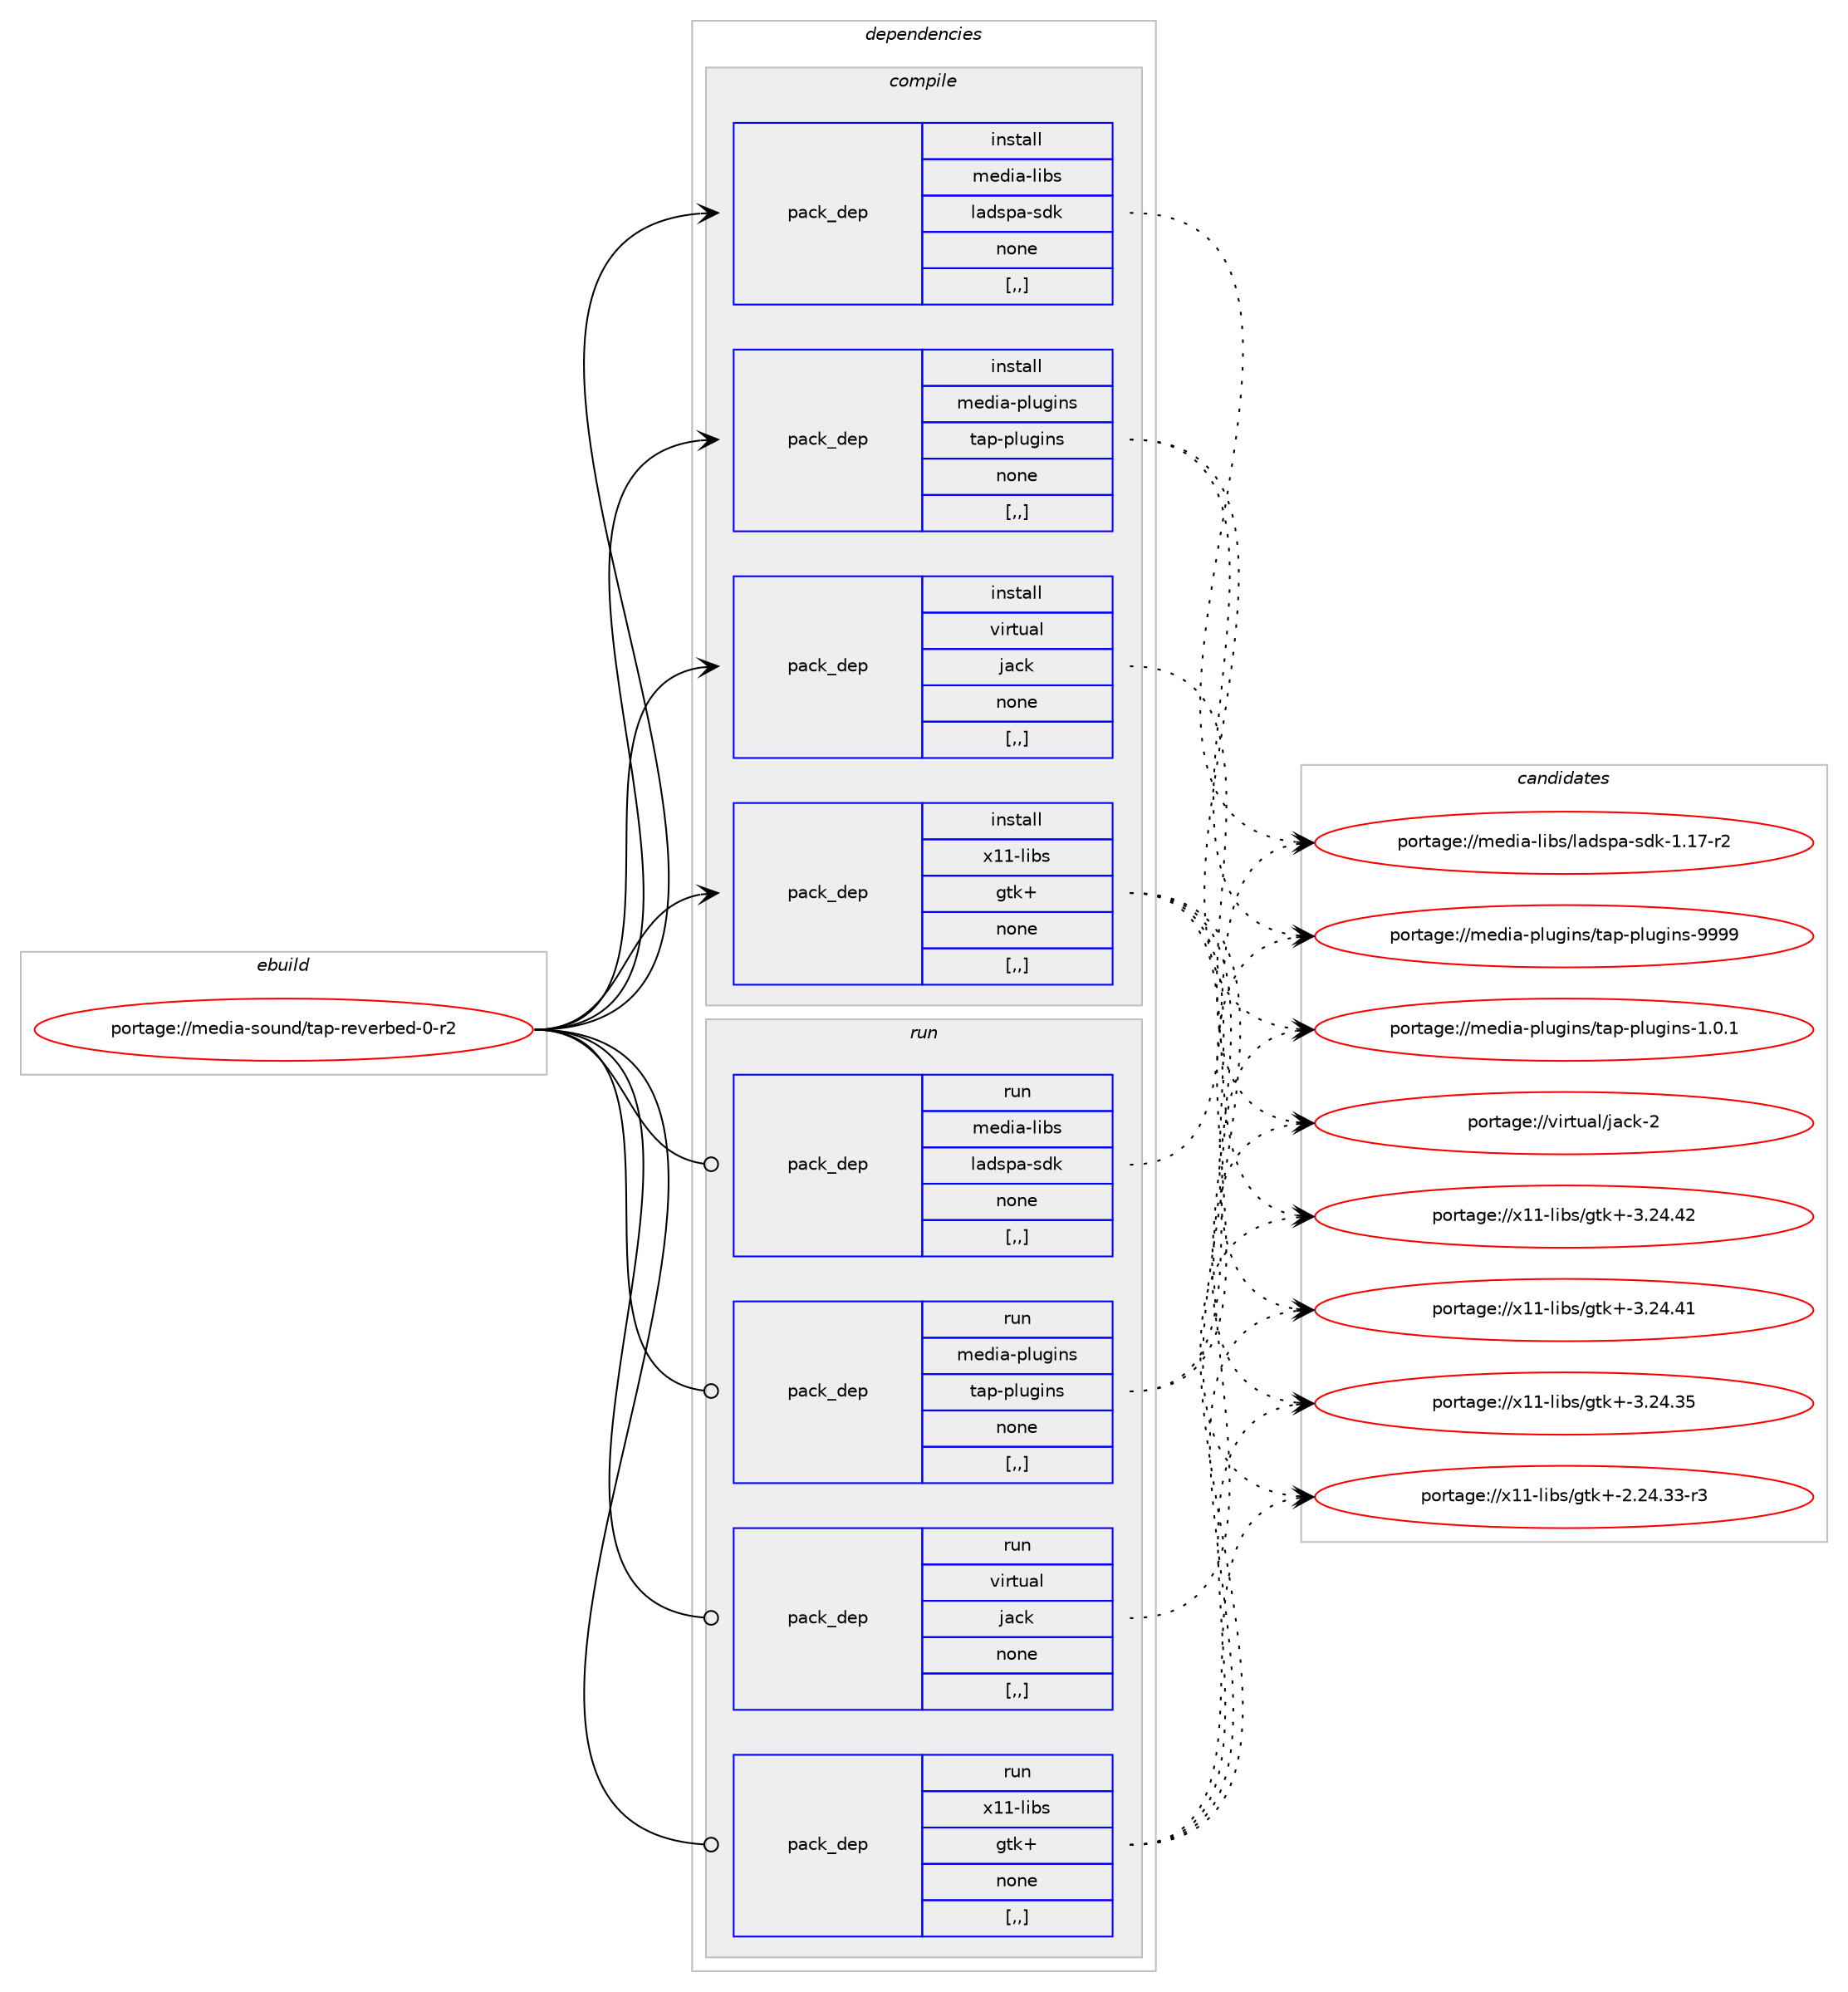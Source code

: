 digraph prolog {

# *************
# Graph options
# *************

newrank=true;
concentrate=true;
compound=true;
graph [rankdir=LR,fontname=Helvetica,fontsize=10,ranksep=1.5];#, ranksep=2.5, nodesep=0.2];
edge  [arrowhead=vee];
node  [fontname=Helvetica,fontsize=10];

# **********
# The ebuild
# **********

subgraph cluster_leftcol {
color=gray;
label=<<i>ebuild</i>>;
id [label="portage://media-sound/tap-reverbed-0-r2", color=red, width=4, href="../media-sound/tap-reverbed-0-r2.svg"];
}

# ****************
# The dependencies
# ****************

subgraph cluster_midcol {
color=gray;
label=<<i>dependencies</i>>;
subgraph cluster_compile {
fillcolor="#eeeeee";
style=filled;
label=<<i>compile</i>>;
subgraph pack238016 {
dependency322394 [label=<<TABLE BORDER="0" CELLBORDER="1" CELLSPACING="0" CELLPADDING="4" WIDTH="220"><TR><TD ROWSPAN="6" CELLPADDING="30">pack_dep</TD></TR><TR><TD WIDTH="110">install</TD></TR><TR><TD>media-libs</TD></TR><TR><TD>ladspa-sdk</TD></TR><TR><TD>none</TD></TR><TR><TD>[,,]</TD></TR></TABLE>>, shape=none, color=blue];
}
id:e -> dependency322394:w [weight=20,style="solid",arrowhead="vee"];
subgraph pack238017 {
dependency322395 [label=<<TABLE BORDER="0" CELLBORDER="1" CELLSPACING="0" CELLPADDING="4" WIDTH="220"><TR><TD ROWSPAN="6" CELLPADDING="30">pack_dep</TD></TR><TR><TD WIDTH="110">install</TD></TR><TR><TD>media-plugins</TD></TR><TR><TD>tap-plugins</TD></TR><TR><TD>none</TD></TR><TR><TD>[,,]</TD></TR></TABLE>>, shape=none, color=blue];
}
id:e -> dependency322395:w [weight=20,style="solid",arrowhead="vee"];
subgraph pack238018 {
dependency322396 [label=<<TABLE BORDER="0" CELLBORDER="1" CELLSPACING="0" CELLPADDING="4" WIDTH="220"><TR><TD ROWSPAN="6" CELLPADDING="30">pack_dep</TD></TR><TR><TD WIDTH="110">install</TD></TR><TR><TD>virtual</TD></TR><TR><TD>jack</TD></TR><TR><TD>none</TD></TR><TR><TD>[,,]</TD></TR></TABLE>>, shape=none, color=blue];
}
id:e -> dependency322396:w [weight=20,style="solid",arrowhead="vee"];
subgraph pack238019 {
dependency322397 [label=<<TABLE BORDER="0" CELLBORDER="1" CELLSPACING="0" CELLPADDING="4" WIDTH="220"><TR><TD ROWSPAN="6" CELLPADDING="30">pack_dep</TD></TR><TR><TD WIDTH="110">install</TD></TR><TR><TD>x11-libs</TD></TR><TR><TD>gtk+</TD></TR><TR><TD>none</TD></TR><TR><TD>[,,]</TD></TR></TABLE>>, shape=none, color=blue];
}
id:e -> dependency322397:w [weight=20,style="solid",arrowhead="vee"];
}
subgraph cluster_compileandrun {
fillcolor="#eeeeee";
style=filled;
label=<<i>compile and run</i>>;
}
subgraph cluster_run {
fillcolor="#eeeeee";
style=filled;
label=<<i>run</i>>;
subgraph pack238020 {
dependency322398 [label=<<TABLE BORDER="0" CELLBORDER="1" CELLSPACING="0" CELLPADDING="4" WIDTH="220"><TR><TD ROWSPAN="6" CELLPADDING="30">pack_dep</TD></TR><TR><TD WIDTH="110">run</TD></TR><TR><TD>media-libs</TD></TR><TR><TD>ladspa-sdk</TD></TR><TR><TD>none</TD></TR><TR><TD>[,,]</TD></TR></TABLE>>, shape=none, color=blue];
}
id:e -> dependency322398:w [weight=20,style="solid",arrowhead="odot"];
subgraph pack238021 {
dependency322399 [label=<<TABLE BORDER="0" CELLBORDER="1" CELLSPACING="0" CELLPADDING="4" WIDTH="220"><TR><TD ROWSPAN="6" CELLPADDING="30">pack_dep</TD></TR><TR><TD WIDTH="110">run</TD></TR><TR><TD>media-plugins</TD></TR><TR><TD>tap-plugins</TD></TR><TR><TD>none</TD></TR><TR><TD>[,,]</TD></TR></TABLE>>, shape=none, color=blue];
}
id:e -> dependency322399:w [weight=20,style="solid",arrowhead="odot"];
subgraph pack238022 {
dependency322400 [label=<<TABLE BORDER="0" CELLBORDER="1" CELLSPACING="0" CELLPADDING="4" WIDTH="220"><TR><TD ROWSPAN="6" CELLPADDING="30">pack_dep</TD></TR><TR><TD WIDTH="110">run</TD></TR><TR><TD>virtual</TD></TR><TR><TD>jack</TD></TR><TR><TD>none</TD></TR><TR><TD>[,,]</TD></TR></TABLE>>, shape=none, color=blue];
}
id:e -> dependency322400:w [weight=20,style="solid",arrowhead="odot"];
subgraph pack238023 {
dependency322401 [label=<<TABLE BORDER="0" CELLBORDER="1" CELLSPACING="0" CELLPADDING="4" WIDTH="220"><TR><TD ROWSPAN="6" CELLPADDING="30">pack_dep</TD></TR><TR><TD WIDTH="110">run</TD></TR><TR><TD>x11-libs</TD></TR><TR><TD>gtk+</TD></TR><TR><TD>none</TD></TR><TR><TD>[,,]</TD></TR></TABLE>>, shape=none, color=blue];
}
id:e -> dependency322401:w [weight=20,style="solid",arrowhead="odot"];
}
}

# **************
# The candidates
# **************

subgraph cluster_choices {
rank=same;
color=gray;
label=<<i>candidates</i>>;

subgraph choice238016 {
color=black;
nodesep=1;
choice1091011001059745108105981154710897100115112974511510010745494649554511450 [label="portage://media-libs/ladspa-sdk-1.17-r2", color=red, width=4,href="../media-libs/ladspa-sdk-1.17-r2.svg"];
dependency322394:e -> choice1091011001059745108105981154710897100115112974511510010745494649554511450:w [style=dotted,weight="100"];
}
subgraph choice238017 {
color=black;
nodesep=1;
choice10910110010597451121081171031051101154711697112451121081171031051101154557575757 [label="portage://media-plugins/tap-plugins-9999", color=red, width=4,href="../media-plugins/tap-plugins-9999.svg"];
choice1091011001059745112108117103105110115471169711245112108117103105110115454946484649 [label="portage://media-plugins/tap-plugins-1.0.1", color=red, width=4,href="../media-plugins/tap-plugins-1.0.1.svg"];
dependency322395:e -> choice10910110010597451121081171031051101154711697112451121081171031051101154557575757:w [style=dotted,weight="100"];
dependency322395:e -> choice1091011001059745112108117103105110115471169711245112108117103105110115454946484649:w [style=dotted,weight="100"];
}
subgraph choice238018 {
color=black;
nodesep=1;
choice118105114116117971084710697991074550 [label="portage://virtual/jack-2", color=red, width=4,href="../virtual/jack-2.svg"];
dependency322396:e -> choice118105114116117971084710697991074550:w [style=dotted,weight="100"];
}
subgraph choice238019 {
color=black;
nodesep=1;
choice1204949451081059811547103116107434551465052465250 [label="portage://x11-libs/gtk+-3.24.42", color=red, width=4,href="../x11-libs/gtk+-3.24.42.svg"];
choice1204949451081059811547103116107434551465052465249 [label="portage://x11-libs/gtk+-3.24.41", color=red, width=4,href="../x11-libs/gtk+-3.24.41.svg"];
choice1204949451081059811547103116107434551465052465153 [label="portage://x11-libs/gtk+-3.24.35", color=red, width=4,href="../x11-libs/gtk+-3.24.35.svg"];
choice12049494510810598115471031161074345504650524651514511451 [label="portage://x11-libs/gtk+-2.24.33-r3", color=red, width=4,href="../x11-libs/gtk+-2.24.33-r3.svg"];
dependency322397:e -> choice1204949451081059811547103116107434551465052465250:w [style=dotted,weight="100"];
dependency322397:e -> choice1204949451081059811547103116107434551465052465249:w [style=dotted,weight="100"];
dependency322397:e -> choice1204949451081059811547103116107434551465052465153:w [style=dotted,weight="100"];
dependency322397:e -> choice12049494510810598115471031161074345504650524651514511451:w [style=dotted,weight="100"];
}
subgraph choice238020 {
color=black;
nodesep=1;
choice1091011001059745108105981154710897100115112974511510010745494649554511450 [label="portage://media-libs/ladspa-sdk-1.17-r2", color=red, width=4,href="../media-libs/ladspa-sdk-1.17-r2.svg"];
dependency322398:e -> choice1091011001059745108105981154710897100115112974511510010745494649554511450:w [style=dotted,weight="100"];
}
subgraph choice238021 {
color=black;
nodesep=1;
choice10910110010597451121081171031051101154711697112451121081171031051101154557575757 [label="portage://media-plugins/tap-plugins-9999", color=red, width=4,href="../media-plugins/tap-plugins-9999.svg"];
choice1091011001059745112108117103105110115471169711245112108117103105110115454946484649 [label="portage://media-plugins/tap-plugins-1.0.1", color=red, width=4,href="../media-plugins/tap-plugins-1.0.1.svg"];
dependency322399:e -> choice10910110010597451121081171031051101154711697112451121081171031051101154557575757:w [style=dotted,weight="100"];
dependency322399:e -> choice1091011001059745112108117103105110115471169711245112108117103105110115454946484649:w [style=dotted,weight="100"];
}
subgraph choice238022 {
color=black;
nodesep=1;
choice118105114116117971084710697991074550 [label="portage://virtual/jack-2", color=red, width=4,href="../virtual/jack-2.svg"];
dependency322400:e -> choice118105114116117971084710697991074550:w [style=dotted,weight="100"];
}
subgraph choice238023 {
color=black;
nodesep=1;
choice1204949451081059811547103116107434551465052465250 [label="portage://x11-libs/gtk+-3.24.42", color=red, width=4,href="../x11-libs/gtk+-3.24.42.svg"];
choice1204949451081059811547103116107434551465052465249 [label="portage://x11-libs/gtk+-3.24.41", color=red, width=4,href="../x11-libs/gtk+-3.24.41.svg"];
choice1204949451081059811547103116107434551465052465153 [label="portage://x11-libs/gtk+-3.24.35", color=red, width=4,href="../x11-libs/gtk+-3.24.35.svg"];
choice12049494510810598115471031161074345504650524651514511451 [label="portage://x11-libs/gtk+-2.24.33-r3", color=red, width=4,href="../x11-libs/gtk+-2.24.33-r3.svg"];
dependency322401:e -> choice1204949451081059811547103116107434551465052465250:w [style=dotted,weight="100"];
dependency322401:e -> choice1204949451081059811547103116107434551465052465249:w [style=dotted,weight="100"];
dependency322401:e -> choice1204949451081059811547103116107434551465052465153:w [style=dotted,weight="100"];
dependency322401:e -> choice12049494510810598115471031161074345504650524651514511451:w [style=dotted,weight="100"];
}
}

}
